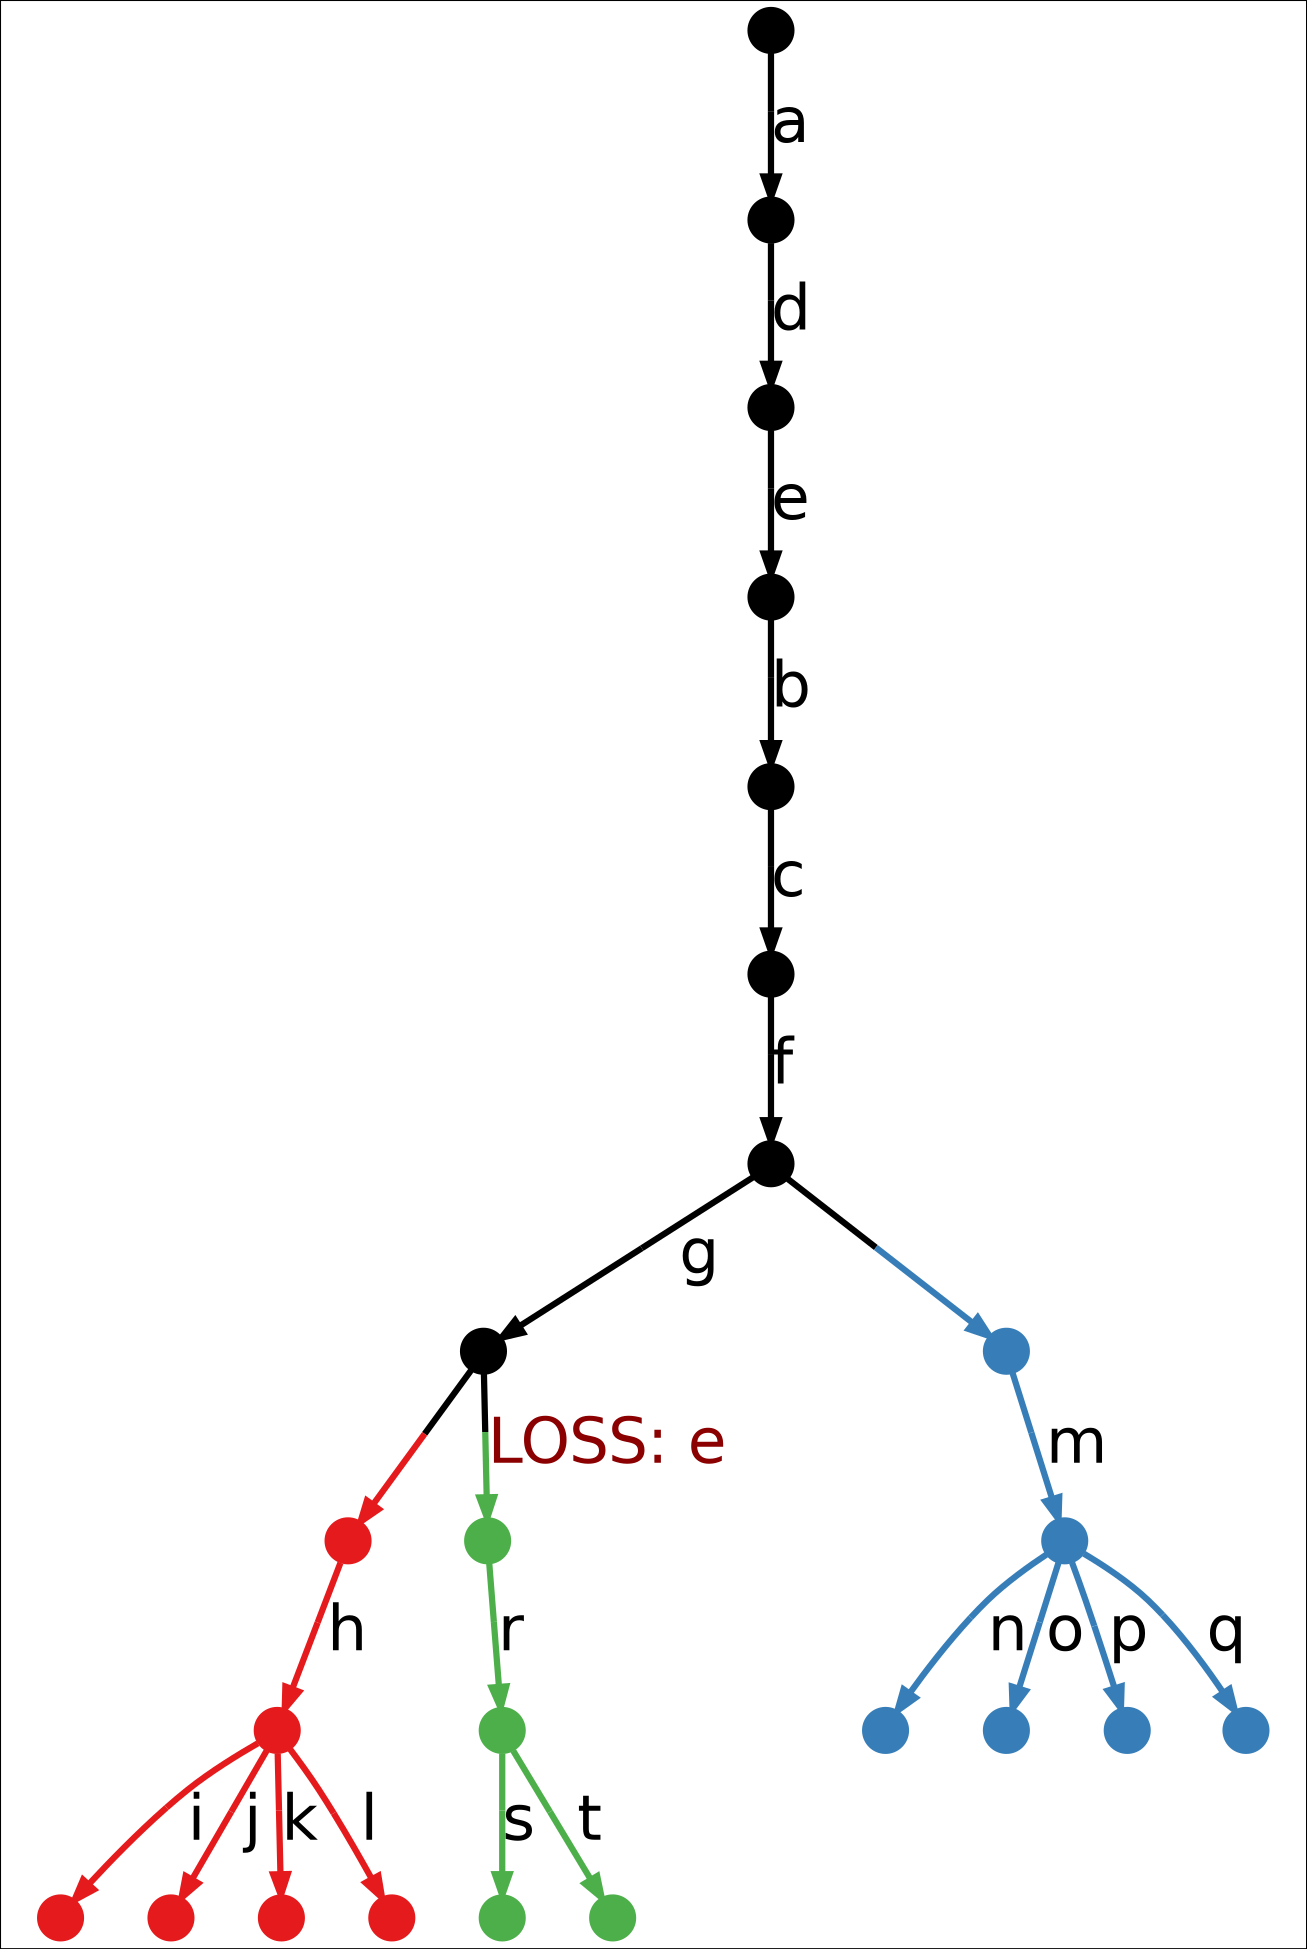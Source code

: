 digraph g{
ratio=1.5
nodesep=0
graph [fontname = "helvetica", colorscheme=set19];
node [fontname = "helvetica", colorscheme=set19];
edge [fontname = "helvetica", colorscheme=set19];
"MUT:a" [label = "", color = 0, height = 0.3, width = 0.3, shape=point]; 
"MUT:b" [label = "", color = 0, height = 0.3, width = 0.3, shape=point]; 
"MUT:c" [label = "", color = 0, height = 0.3, width = 0.3, shape=point]; 
"MUT:d" [label = "", color = 0, height = 0.3, width = 0.3, shape=point]; 
"MUT:e" [label = "", color = 0, height = 0.3, width = 0.3, shape=point]; 
"MUT:f" [label = "", color = 0, height = 0.3, width = 0.3, shape=point]; 
"MUT:g" [label = "", color = 0, height = 0.3, width = 0.3, shape=point]; 
"MUT:h" [label = "", color = 1, height = 0.3, width = 0.3, shape=point]; 
"MUT:i" [label = "", color = 1, height = 0.3, width = 0.3, shape=point]; 
"MUT:j" [label = "", color = 1, height = 0.3, width = 0.3, shape=point]; 
"MUT:k" [label = "", color = 1, height = 0.3, width = 0.3, shape=point]; 
"MUT:l" [label = "", color = 1, height = 0.3, width = 0.3, shape=point]; 
"MUT:m" [label = "", color = 2, height = 0.3, width = 0.3, shape=point]; 
"MUT:n" [label = "", color = 2, height = 0.3, width = 0.3, shape=point]; 
"MUT:o" [label = "", color = 2, height = 0.3, width = 0.3, shape=point]; 
"MUT:p" [label = "", color = 2, height = 0.3, width = 0.3, shape=point]; 
"MUT:q" [label = "", color = 2, height = 0.3, width = 0.3, shape=point]; 
"MUT:r" [label = "", color = 3, height = 0.3, width = 0.3, shape=point]; 
"MUT:s" [label = "", color = 3, height = 0.3, width = 0.3, shape=point]; 
"MUT:t" [label = "", color = 3, height = 0.3, width = 0.3, shape=point]; 
"ROOT:0" [label = "", color = 0, height = 0.3, width = 0.3, shape=point]; 
"ROOT:1" [label = "", color = 1, height = 0.3, width = 0.3, shape=point]; 
"ROOT:2" [label = "", color = 2, height = 0.3, width = 0.3, shape=point]; 
"ROOT:3" [label = "", color = 3, height = 0.3, width = 0.3, shape=point]; 
"ROOT:0" -> "MUT:a" [penwidth=3, label = "a", fontsize = 30, color="0;0.5:0"];
"MUT:a" -> "MUT:d" [penwidth=3, label = "d", fontsize = 30, color="0;0.5:0"];
"MUT:d" -> "MUT:e" [penwidth=3, label = "e", fontsize = 30, color="0;0.5:0"];
"MUT:e" -> "MUT:b" [penwidth=3, label = "b", fontsize = 30, color="0;0.5:0"];
"MUT:b" -> "MUT:c" [penwidth=3, label = "c", fontsize = 30, color="0;0.5:0"];
"MUT:c" -> "MUT:f" [penwidth=3, label = "f", fontsize = 30, color="0;0.5:0"];
"MUT:f" -> "MUT:g" [penwidth=3, label = "g", fontsize = 30, color="0;0.5:0"];
"MUT:f" -> "ROOT:2" [label = "", fontsize=30,fontcolor="#8b0000", penwidth=3, color = "0;0.5:2"];
"MUT:g" -> "ROOT:1" [label = "", fontsize=30,fontcolor="#8b0000", penwidth=3, color = "0;0.5:1"];
"MUT:g" -> "ROOT:3" [label = "LOSS: e", fontsize=30,fontcolor="#8b0000", penwidth=3, color = "0;0.5:3"];
"ROOT:1" -> "MUT:h" [penwidth=3, label = "h", fontsize = 30, color="1;0.5:1"];
"MUT:h" -> "MUT:i" [penwidth=3, label = "i", fontsize = 30, color="1;0.5:1"];
"MUT:h" -> "MUT:j" [penwidth=3, label = "j", fontsize = 30, color="1;0.5:1"];
"MUT:h" -> "MUT:k" [penwidth=3, label = "k", fontsize = 30, color="1;0.5:1"];
"MUT:h" -> "MUT:l" [penwidth=3, label = "l", fontsize = 30, color="1;0.5:1"];
"ROOT:2" -> "MUT:m" [penwidth=3, label = "m", fontsize = 30, color="2;0.5:2"];
"MUT:m" -> "MUT:n" [penwidth=3, label = "n", fontsize = 30, color="2;0.5:2"];
"MUT:m" -> "MUT:o" [penwidth=3, label = "o", fontsize = 30, color="2;0.5:2"];
"MUT:m" -> "MUT:p" [penwidth=3, label = "p", fontsize = 30, color="2;0.5:2"];
"MUT:m" -> "MUT:q" [penwidth=3, label = "q", fontsize = 30, color="2;0.5:2"];
"ROOT:3" -> "MUT:r" [penwidth=3, label = "r", fontsize = 30, color="3;0.5:3"];
"MUT:r" -> "MUT:s" [penwidth=3, label = "s", fontsize = 30, color="3;0.5:3"];
"MUT:r" -> "MUT:t" [penwidth=3, label = "t", fontsize = 30, color="3;0.5:3"];
}

